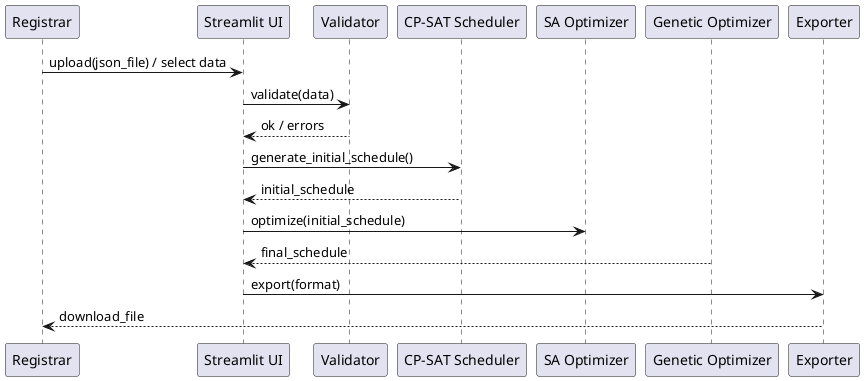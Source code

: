 @startuml sequence_diagram
' Sequence Diagram reflecting the actual program flow

participant "Registrar" as admin
participant "Streamlit UI" as ui
participant "Validator" as val
participant "CP-SAT Scheduler" as cps
participant "SA Optimizer" as sa
participant "Genetic Optimizer" as ga
participant "Exporter" as exp

admin -> ui : upload(json_file) / select data
ui -> val : validate(data)
val --> ui : ok / errors
ui -> cps : generate_initial_schedule()
cps --> ui : initial_schedule
ui -> sa : optimize(initial_schedule)
' sa --> ui : schedule_after_sa
' ui -> ga : optimize(schedule_after_sa)
ga --> ui : final_schedule
ui -> exp : export(format)
exp --> admin : download_file

@enduml
